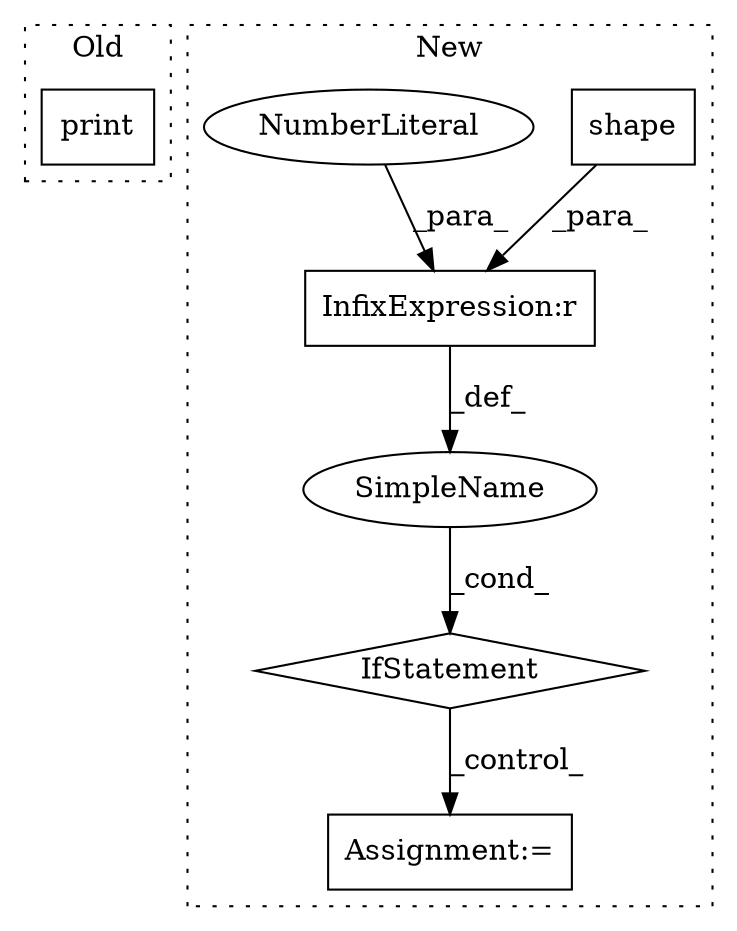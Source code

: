 digraph G {
subgraph cluster0 {
1 [label="print" a="32" s="1997,2015" l="6,1" shape="box"];
label = "Old";
style="dotted";
}
subgraph cluster1 {
2 [label="shape" a="32" s="2866,2894" l="6,1" shape="box"];
3 [label="IfStatement" a="25" s="2852,2901" l="4,2" shape="diamond"];
4 [label="SimpleName" a="42" s="" l="" shape="ellipse"];
5 [label="Assignment:=" a="7" s="2970" l="1" shape="box"];
6 [label="InfixExpression:r" a="27" s="2896" l="4" shape="box"];
7 [label="NumberLiteral" a="34" s="2900" l="1" shape="ellipse"];
label = "New";
style="dotted";
}
2 -> 6 [label="_para_"];
3 -> 5 [label="_control_"];
4 -> 3 [label="_cond_"];
6 -> 4 [label="_def_"];
7 -> 6 [label="_para_"];
}